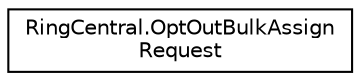 digraph "Graphical Class Hierarchy"
{
 // LATEX_PDF_SIZE
  edge [fontname="Helvetica",fontsize="10",labelfontname="Helvetica",labelfontsize="10"];
  node [fontname="Helvetica",fontsize="10",shape=record];
  rankdir="LR";
  Node0 [label="RingCentral.OptOutBulkAssign\lRequest",height=0.2,width=0.4,color="black", fillcolor="white", style="filled",URL="$classRingCentral_1_1OptOutBulkAssignRequest.html",tooltip="Consists of from field and optOuts and optIns lists. Both optOuts and optIns can be empty but not sim..."];
}
